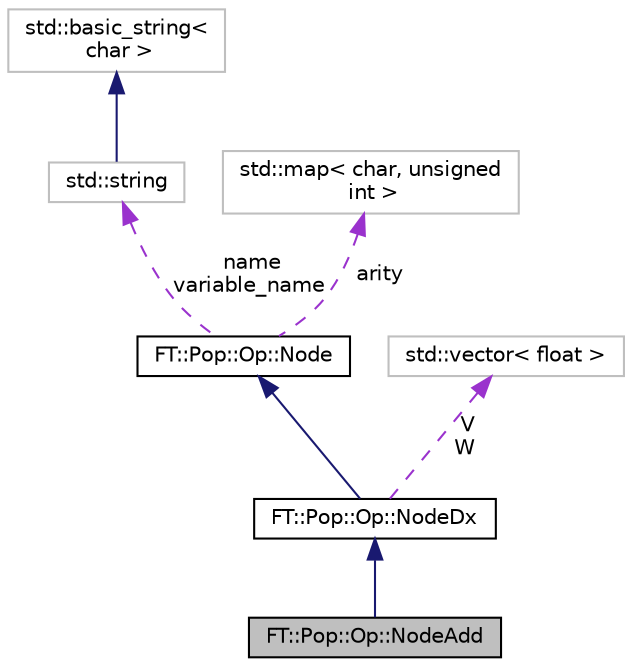 digraph "FT::Pop::Op::NodeAdd"
{
 // LATEX_PDF_SIZE
  edge [fontname="Helvetica",fontsize="10",labelfontname="Helvetica",labelfontsize="10"];
  node [fontname="Helvetica",fontsize="10",shape=record];
  Node1 [label="FT::Pop::Op::NodeAdd",height=0.2,width=0.4,color="black", fillcolor="grey75", style="filled", fontcolor="black",tooltip=" "];
  Node2 -> Node1 [dir="back",color="midnightblue",fontsize="10",style="solid",fontname="Helvetica"];
  Node2 [label="FT::Pop::Op::NodeDx",height=0.2,width=0.4,color="black", fillcolor="white", style="filled",URL="$d5/ddc/classFT_1_1Pop_1_1Op_1_1NodeDx.html",tooltip=" "];
  Node3 -> Node2 [dir="back",color="midnightblue",fontsize="10",style="solid",fontname="Helvetica"];
  Node3 [label="FT::Pop::Op::Node",height=0.2,width=0.4,color="black", fillcolor="white", style="filled",URL="$d2/dfb/classFT_1_1Pop_1_1Op_1_1Node.html",tooltip="Represents nodes in a program."];
  Node4 -> Node3 [dir="back",color="darkorchid3",fontsize="10",style="dashed",label=" name\nvariable_name" ,fontname="Helvetica"];
  Node4 [label="std::string",height=0.2,width=0.4,color="grey75", fillcolor="white", style="filled",tooltip="STL class."];
  Node5 -> Node4 [dir="back",color="midnightblue",fontsize="10",style="solid",fontname="Helvetica"];
  Node5 [label="std::basic_string\<\l char \>",height=0.2,width=0.4,color="grey75", fillcolor="white", style="filled",tooltip="STL class."];
  Node6 -> Node3 [dir="back",color="darkorchid3",fontsize="10",style="dashed",label=" arity" ,fontname="Helvetica"];
  Node6 [label="std::map\< char, unsigned\l int \>",height=0.2,width=0.4,color="grey75", fillcolor="white", style="filled",tooltip=" "];
  Node7 -> Node2 [dir="back",color="darkorchid3",fontsize="10",style="dashed",label=" V\nW" ,fontname="Helvetica"];
  Node7 [label="std::vector\< float \>",height=0.2,width=0.4,color="grey75", fillcolor="white", style="filled",tooltip=" "];
}
